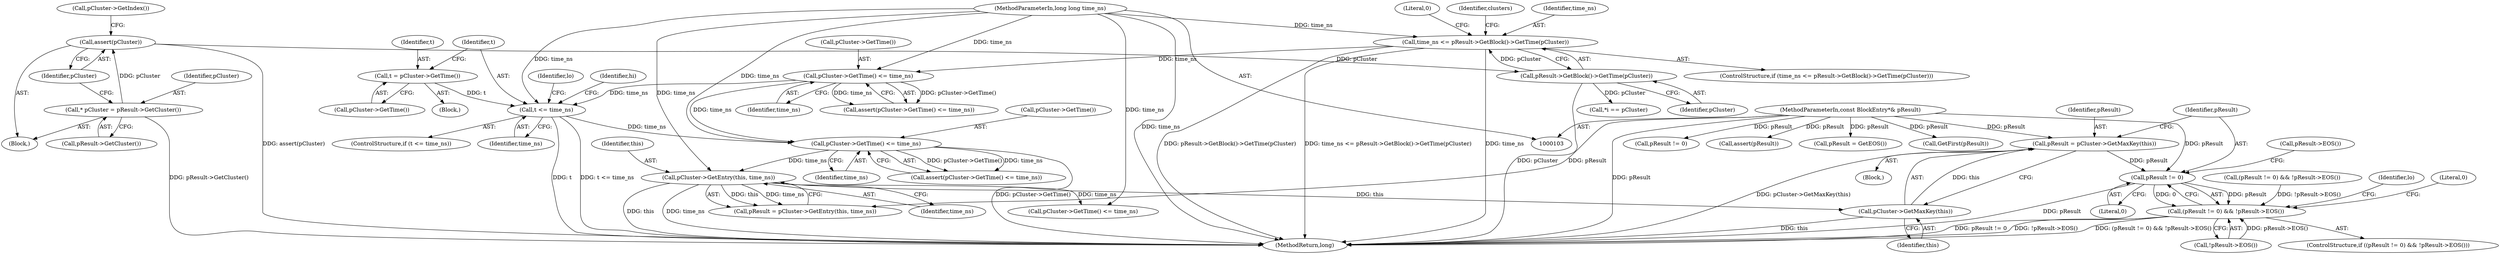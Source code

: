 digraph "0_Android_cc274e2abe8b2a6698a5c47d8aa4bb45f1f9538d_61@pointer" {
"1000287" [label="(Call,pResult = pCluster->GetMaxKey(this))"];
"1000289" [label="(Call,pCluster->GetMaxKey(this))"];
"1000259" [label="(Call,pCluster->GetEntry(this, time_ns))"];
"1000254" [label="(Call,pCluster->GetTime() <= time_ns)"];
"1000218" [label="(Call,t <= time_ns)"];
"1000214" [label="(Call,t = pCluster->GetTime())"];
"1000169" [label="(Call,pCluster->GetTime() <= time_ns)"];
"1000135" [label="(Call,time_ns <= pResult->GetBlock()->GetTime(pCluster))"];
"1000104" [label="(MethodParameterIn,long long time_ns)"];
"1000137" [label="(Call,pResult->GetBlock()->GetTime(pCluster))"];
"1000128" [label="(Call,assert(pCluster))"];
"1000125" [label="(Call,* pCluster = pResult->GetCluster())"];
"1000105" [label="(MethodParameterIn,const BlockEntry*& pResult)"];
"1000293" [label="(Call,pResult != 0)"];
"1000292" [label="(Call,(pResult != 0) && !pResult->EOS())"];
"1000296" [label="(Call,!pResult->EOS())"];
"1000222" [label="(Identifier,lo)"];
"1000142" [label="(Identifier,clusters)"];
"1000118" [label="(Call,assert(pResult))"];
"1000295" [label="(Literal,0)"];
"1000275" [label="(Block,)"];
"1000305" [label="(MethodReturn,long)"];
"1000289" [label="(Call,pCluster->GetMaxKey(this))"];
"1000105" [label="(MethodParameterIn,const BlockEntry*& pResult)"];
"1000217" [label="(ControlStructure,if (t <= time_ns))"];
"1000263" [label="(Call,(pResult != 0) && !pResult->EOS())"];
"1000169" [label="(Call,pCluster->GetTime() <= time_ns)"];
"1000128" [label="(Call,assert(pCluster))"];
"1000300" [label="(Call,pResult = GetEOS())"];
"1000216" [label="(Call,pCluster->GetTime())"];
"1000136" [label="(Identifier,time_ns)"];
"1000254" [label="(Call,pCluster->GetTime() <= time_ns)"];
"1000140" [label="(Literal,0)"];
"1000110" [label="(Call,GetFirst(pResult))"];
"1000253" [label="(Call,assert(pCluster->GetTime() <= time_ns))"];
"1000134" [label="(ControlStructure,if (time_ns <= pResult->GetBlock()->GetTime(pCluster)))"];
"1000228" [label="(Identifier,hi)"];
"1000260" [label="(Identifier,this)"];
"1000256" [label="(Identifier,time_ns)"];
"1000135" [label="(Call,time_ns <= pResult->GetBlock()->GetTime(pCluster))"];
"1000215" [label="(Identifier,t)"];
"1000261" [label="(Identifier,time_ns)"];
"1000273" [label="(Identifier,lo)"];
"1000137" [label="(Call,pResult->GetBlock()->GetTime(pCluster))"];
"1000171" [label="(Identifier,time_ns)"];
"1000284" [label="(Call,pCluster->GetTime() <= time_ns)"];
"1000287" [label="(Call,pResult = pCluster->GetMaxKey(this))"];
"1000292" [label="(Call,(pResult != 0) && !pResult->EOS())"];
"1000125" [label="(Call,* pCluster = pResult->GetCluster())"];
"1000257" [label="(Call,pResult = pCluster->GetEntry(this, time_ns))"];
"1000220" [label="(Identifier,time_ns)"];
"1000189" [label="(Block,)"];
"1000104" [label="(MethodParameterIn,long long time_ns)"];
"1000299" [label="(Literal,0)"];
"1000138" [label="(Identifier,pCluster)"];
"1000297" [label="(Call,pResult->EOS())"];
"1000170" [label="(Call,pCluster->GetTime())"];
"1000126" [label="(Identifier,pCluster)"];
"1000264" [label="(Call,pResult != 0)"];
"1000291" [label="(ControlStructure,if ((pResult != 0) && !pResult->EOS()))"];
"1000106" [label="(Block,)"];
"1000293" [label="(Call,pResult != 0)"];
"1000290" [label="(Identifier,this)"];
"1000288" [label="(Identifier,pResult)"];
"1000294" [label="(Identifier,pResult)"];
"1000259" [label="(Call,pCluster->GetEntry(this, time_ns))"];
"1000219" [label="(Identifier,t)"];
"1000168" [label="(Call,assert(pCluster->GetTime() <= time_ns))"];
"1000129" [label="(Identifier,pCluster)"];
"1000127" [label="(Call,pResult->GetCluster())"];
"1000218" [label="(Call,t <= time_ns)"];
"1000132" [label="(Call,pCluster->GetIndex())"];
"1000214" [label="(Call,t = pCluster->GetTime())"];
"1000164" [label="(Call,*i == pCluster)"];
"1000255" [label="(Call,pCluster->GetTime())"];
"1000287" -> "1000275"  [label="AST: "];
"1000287" -> "1000289"  [label="CFG: "];
"1000288" -> "1000287"  [label="AST: "];
"1000289" -> "1000287"  [label="AST: "];
"1000294" -> "1000287"  [label="CFG: "];
"1000287" -> "1000305"  [label="DDG: pCluster->GetMaxKey(this)"];
"1000289" -> "1000287"  [label="DDG: this"];
"1000105" -> "1000287"  [label="DDG: pResult"];
"1000287" -> "1000293"  [label="DDG: pResult"];
"1000289" -> "1000290"  [label="CFG: "];
"1000290" -> "1000289"  [label="AST: "];
"1000289" -> "1000305"  [label="DDG: this"];
"1000259" -> "1000289"  [label="DDG: this"];
"1000259" -> "1000257"  [label="AST: "];
"1000259" -> "1000261"  [label="CFG: "];
"1000260" -> "1000259"  [label="AST: "];
"1000261" -> "1000259"  [label="AST: "];
"1000257" -> "1000259"  [label="CFG: "];
"1000259" -> "1000305"  [label="DDG: this"];
"1000259" -> "1000305"  [label="DDG: time_ns"];
"1000259" -> "1000257"  [label="DDG: this"];
"1000259" -> "1000257"  [label="DDG: time_ns"];
"1000254" -> "1000259"  [label="DDG: time_ns"];
"1000104" -> "1000259"  [label="DDG: time_ns"];
"1000259" -> "1000284"  [label="DDG: time_ns"];
"1000254" -> "1000253"  [label="AST: "];
"1000254" -> "1000256"  [label="CFG: "];
"1000255" -> "1000254"  [label="AST: "];
"1000256" -> "1000254"  [label="AST: "];
"1000253" -> "1000254"  [label="CFG: "];
"1000254" -> "1000305"  [label="DDG: pCluster->GetTime()"];
"1000254" -> "1000253"  [label="DDG: pCluster->GetTime()"];
"1000254" -> "1000253"  [label="DDG: time_ns"];
"1000218" -> "1000254"  [label="DDG: time_ns"];
"1000169" -> "1000254"  [label="DDG: time_ns"];
"1000104" -> "1000254"  [label="DDG: time_ns"];
"1000218" -> "1000217"  [label="AST: "];
"1000218" -> "1000220"  [label="CFG: "];
"1000219" -> "1000218"  [label="AST: "];
"1000220" -> "1000218"  [label="AST: "];
"1000222" -> "1000218"  [label="CFG: "];
"1000228" -> "1000218"  [label="CFG: "];
"1000218" -> "1000305"  [label="DDG: t"];
"1000218" -> "1000305"  [label="DDG: t <= time_ns"];
"1000214" -> "1000218"  [label="DDG: t"];
"1000169" -> "1000218"  [label="DDG: time_ns"];
"1000104" -> "1000218"  [label="DDG: time_ns"];
"1000214" -> "1000189"  [label="AST: "];
"1000214" -> "1000216"  [label="CFG: "];
"1000215" -> "1000214"  [label="AST: "];
"1000216" -> "1000214"  [label="AST: "];
"1000219" -> "1000214"  [label="CFG: "];
"1000169" -> "1000168"  [label="AST: "];
"1000169" -> "1000171"  [label="CFG: "];
"1000170" -> "1000169"  [label="AST: "];
"1000171" -> "1000169"  [label="AST: "];
"1000168" -> "1000169"  [label="CFG: "];
"1000169" -> "1000168"  [label="DDG: pCluster->GetTime()"];
"1000169" -> "1000168"  [label="DDG: time_ns"];
"1000135" -> "1000169"  [label="DDG: time_ns"];
"1000104" -> "1000169"  [label="DDG: time_ns"];
"1000135" -> "1000134"  [label="AST: "];
"1000135" -> "1000137"  [label="CFG: "];
"1000136" -> "1000135"  [label="AST: "];
"1000137" -> "1000135"  [label="AST: "];
"1000140" -> "1000135"  [label="CFG: "];
"1000142" -> "1000135"  [label="CFG: "];
"1000135" -> "1000305"  [label="DDG: time_ns <= pResult->GetBlock()->GetTime(pCluster)"];
"1000135" -> "1000305"  [label="DDG: time_ns"];
"1000135" -> "1000305"  [label="DDG: pResult->GetBlock()->GetTime(pCluster)"];
"1000104" -> "1000135"  [label="DDG: time_ns"];
"1000137" -> "1000135"  [label="DDG: pCluster"];
"1000104" -> "1000103"  [label="AST: "];
"1000104" -> "1000305"  [label="DDG: time_ns"];
"1000104" -> "1000284"  [label="DDG: time_ns"];
"1000137" -> "1000138"  [label="CFG: "];
"1000138" -> "1000137"  [label="AST: "];
"1000137" -> "1000305"  [label="DDG: pCluster"];
"1000128" -> "1000137"  [label="DDG: pCluster"];
"1000137" -> "1000164"  [label="DDG: pCluster"];
"1000128" -> "1000106"  [label="AST: "];
"1000128" -> "1000129"  [label="CFG: "];
"1000129" -> "1000128"  [label="AST: "];
"1000132" -> "1000128"  [label="CFG: "];
"1000128" -> "1000305"  [label="DDG: assert(pCluster)"];
"1000125" -> "1000128"  [label="DDG: pCluster"];
"1000125" -> "1000106"  [label="AST: "];
"1000125" -> "1000127"  [label="CFG: "];
"1000126" -> "1000125"  [label="AST: "];
"1000127" -> "1000125"  [label="AST: "];
"1000129" -> "1000125"  [label="CFG: "];
"1000125" -> "1000305"  [label="DDG: pResult->GetCluster()"];
"1000105" -> "1000103"  [label="AST: "];
"1000105" -> "1000305"  [label="DDG: pResult"];
"1000105" -> "1000110"  [label="DDG: pResult"];
"1000105" -> "1000118"  [label="DDG: pResult"];
"1000105" -> "1000257"  [label="DDG: pResult"];
"1000105" -> "1000264"  [label="DDG: pResult"];
"1000105" -> "1000293"  [label="DDG: pResult"];
"1000105" -> "1000300"  [label="DDG: pResult"];
"1000293" -> "1000292"  [label="AST: "];
"1000293" -> "1000295"  [label="CFG: "];
"1000294" -> "1000293"  [label="AST: "];
"1000295" -> "1000293"  [label="AST: "];
"1000297" -> "1000293"  [label="CFG: "];
"1000292" -> "1000293"  [label="CFG: "];
"1000293" -> "1000305"  [label="DDG: pResult"];
"1000293" -> "1000292"  [label="DDG: pResult"];
"1000293" -> "1000292"  [label="DDG: 0"];
"1000292" -> "1000291"  [label="AST: "];
"1000292" -> "1000296"  [label="CFG: "];
"1000296" -> "1000292"  [label="AST: "];
"1000273" -> "1000292"  [label="CFG: "];
"1000299" -> "1000292"  [label="CFG: "];
"1000292" -> "1000305"  [label="DDG: (pResult != 0) && !pResult->EOS()"];
"1000292" -> "1000305"  [label="DDG: pResult != 0"];
"1000292" -> "1000305"  [label="DDG: !pResult->EOS()"];
"1000296" -> "1000292"  [label="DDG: pResult->EOS()"];
"1000263" -> "1000292"  [label="DDG: !pResult->EOS()"];
}
